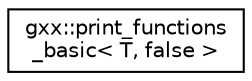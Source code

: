 digraph "Graphical Class Hierarchy"
{
  edge [fontname="Helvetica",fontsize="10",labelfontname="Helvetica",labelfontsize="10"];
  node [fontname="Helvetica",fontsize="10",shape=record];
  rankdir="LR";
  Node1 [label="gxx::print_functions\l_basic\< T, false \>",height=0.2,width=0.4,color="black", fillcolor="white", style="filled",URL="$structgxx_1_1print__functions__basic_3_01T_00_01false_01_4.html"];
}
